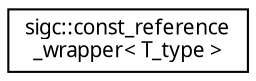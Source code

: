 digraph "Graphical Class Hierarchy"
{
  edge [fontname="Sans",fontsize="10",labelfontname="Sans",labelfontsize="10"];
  node [fontname="Sans",fontsize="10",shape=record];
  rankdir="LR";
  Node1 [label="sigc::const_reference\l_wrapper\< T_type \>",height=0.2,width=0.4,color="black", fillcolor="white", style="filled",URL="$structsigc_1_1const__reference__wrapper.html",tooltip="Const reference wrapper."];
}
